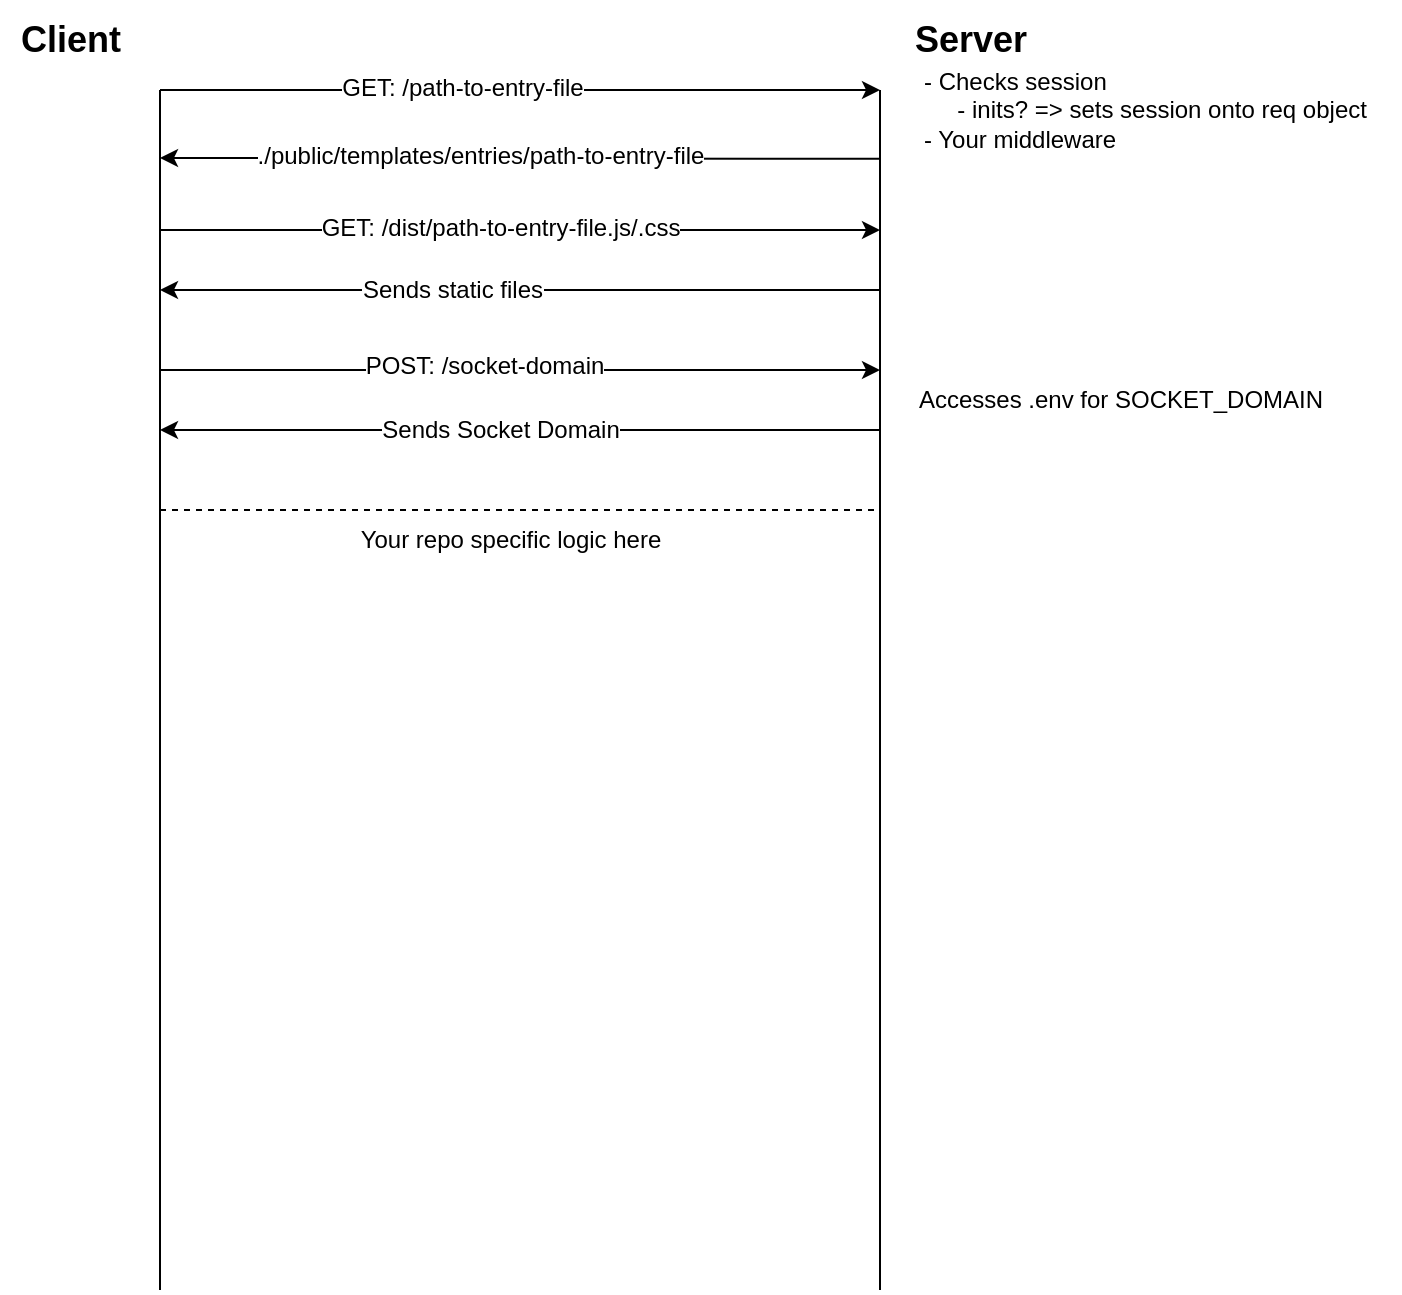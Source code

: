 <mxfile>
    <diagram id="_2Vxoq8mDtRqU5QeDOfq" name="Page-1">
        <mxGraphModel dx="2243" dy="1306" grid="1" gridSize="10" guides="1" tooltips="1" connect="1" arrows="1" fold="1" page="1" pageScale="1" pageWidth="850" pageHeight="1100" math="0" shadow="0">
            <root>
                <mxCell id="0"/>
                <mxCell id="1" parent="0"/>
                <mxCell id="2" value="" style="endArrow=none;html=1;" edge="1" parent="1">
                    <mxGeometry width="50" height="50" relative="1" as="geometry">
                        <mxPoint x="155" y="815" as="sourcePoint"/>
                        <mxPoint x="155" y="215" as="targetPoint"/>
                    </mxGeometry>
                </mxCell>
                <mxCell id="3" value="&lt;font style=&quot;font-size: 18px;&quot;&gt;Client&lt;/font&gt;" style="text;html=1;align=center;verticalAlign=middle;resizable=0;points=[];autosize=1;strokeColor=none;fillColor=none;fontStyle=1" vertex="1" parent="1">
                    <mxGeometry x="75" y="170" width="70" height="40" as="geometry"/>
                </mxCell>
                <mxCell id="4" value="" style="endArrow=none;html=1;" edge="1" parent="1">
                    <mxGeometry width="50" height="50" relative="1" as="geometry">
                        <mxPoint x="515" y="815" as="sourcePoint"/>
                        <mxPoint x="515" y="215" as="targetPoint"/>
                    </mxGeometry>
                </mxCell>
                <mxCell id="5" value="&lt;font style=&quot;font-size: 18px;&quot;&gt;Server&lt;/font&gt;" style="text;html=1;align=center;verticalAlign=middle;resizable=0;points=[];autosize=1;strokeColor=none;fillColor=none;fontStyle=1" vertex="1" parent="1">
                    <mxGeometry x="520" y="170" width="80" height="40" as="geometry"/>
                </mxCell>
                <mxCell id="7" value="" style="endArrow=classic;html=1;fontSize=18;" edge="1" parent="1">
                    <mxGeometry width="50" height="50" relative="1" as="geometry">
                        <mxPoint x="155" y="215" as="sourcePoint"/>
                        <mxPoint x="515" y="215" as="targetPoint"/>
                    </mxGeometry>
                </mxCell>
                <mxCell id="8" value="&lt;span style=&quot;font-size: 12px;&quot;&gt;GET: /path-to-entry-file&lt;/span&gt;" style="edgeLabel;html=1;align=center;verticalAlign=middle;resizable=0;points=[];fontSize=18;" vertex="1" connectable="0" parent="7">
                    <mxGeometry x="-0.163" y="3" relative="1" as="geometry">
                        <mxPoint as="offset"/>
                    </mxGeometry>
                </mxCell>
                <mxCell id="9" value="" style="endArrow=classic;html=1;fontSize=12;" edge="1" parent="1">
                    <mxGeometry width="50" height="50" relative="1" as="geometry">
                        <mxPoint x="515" y="249.43" as="sourcePoint"/>
                        <mxPoint x="155" y="249" as="targetPoint"/>
                    </mxGeometry>
                </mxCell>
                <mxCell id="10" value="./public/templates/entries/path-to-entry-file" style="edgeLabel;html=1;align=center;verticalAlign=middle;resizable=0;points=[];fontSize=12;" vertex="1" connectable="0" parent="9">
                    <mxGeometry x="0.274" y="-1" relative="1" as="geometry">
                        <mxPoint x="29" as="offset"/>
                    </mxGeometry>
                </mxCell>
                <mxCell id="12" value="- Checks session&lt;br&gt;&amp;nbsp; &amp;nbsp; &amp;nbsp;- inits? =&amp;gt; sets session onto req object&lt;br&gt;- Your middleware" style="text;html=1;align=left;verticalAlign=middle;resizable=0;points=[];autosize=1;strokeColor=none;fillColor=none;fontSize=12;" vertex="1" parent="1">
                    <mxGeometry x="535" y="195" width="240" height="60" as="geometry"/>
                </mxCell>
                <mxCell id="14" value="" style="endArrow=classic;html=1;fontSize=12;" edge="1" parent="1">
                    <mxGeometry width="50" height="50" relative="1" as="geometry">
                        <mxPoint x="155" y="285" as="sourcePoint"/>
                        <mxPoint x="515" y="285" as="targetPoint"/>
                    </mxGeometry>
                </mxCell>
                <mxCell id="16" value="GET: /dist/path-to-entry-file.js/.css" style="edgeLabel;html=1;align=center;verticalAlign=middle;resizable=0;points=[];fontSize=12;" vertex="1" connectable="0" parent="14">
                    <mxGeometry x="-0.329" y="1" relative="1" as="geometry">
                        <mxPoint x="49" as="offset"/>
                    </mxGeometry>
                </mxCell>
                <mxCell id="17" value="" style="endArrow=classic;html=1;fontSize=12;" edge="1" parent="1">
                    <mxGeometry width="50" height="50" relative="1" as="geometry">
                        <mxPoint x="515" y="315" as="sourcePoint"/>
                        <mxPoint x="155" y="315" as="targetPoint"/>
                    </mxGeometry>
                </mxCell>
                <mxCell id="19" value="Sends static files" style="edgeLabel;html=1;align=center;verticalAlign=middle;resizable=0;points=[];fontSize=12;" vertex="1" connectable="0" parent="17">
                    <mxGeometry x="0.188" relative="1" as="geometry">
                        <mxPoint as="offset"/>
                    </mxGeometry>
                </mxCell>
                <mxCell id="20" value="" style="endArrow=classic;html=1;fontSize=12;" edge="1" parent="1">
                    <mxGeometry width="50" height="50" relative="1" as="geometry">
                        <mxPoint x="155" y="355" as="sourcePoint"/>
                        <mxPoint x="515" y="355" as="targetPoint"/>
                    </mxGeometry>
                </mxCell>
                <mxCell id="21" value="POST: /socket-domain" style="edgeLabel;html=1;align=center;verticalAlign=middle;resizable=0;points=[];fontSize=12;" vertex="1" connectable="0" parent="20">
                    <mxGeometry x="-0.1" y="2" relative="1" as="geometry">
                        <mxPoint as="offset"/>
                    </mxGeometry>
                </mxCell>
                <mxCell id="22" value="" style="endArrow=classic;html=1;fontSize=12;" edge="1" parent="1">
                    <mxGeometry width="50" height="50" relative="1" as="geometry">
                        <mxPoint x="515" y="385" as="sourcePoint"/>
                        <mxPoint x="155" y="385" as="targetPoint"/>
                    </mxGeometry>
                </mxCell>
                <mxCell id="24" value="Sends Socket Domain" style="edgeLabel;html=1;align=center;verticalAlign=middle;resizable=0;points=[];fontSize=12;" vertex="1" connectable="0" parent="22">
                    <mxGeometry x="0.185" y="-1" relative="1" as="geometry">
                        <mxPoint x="23" y="1" as="offset"/>
                    </mxGeometry>
                </mxCell>
                <mxCell id="23" value="Accesses .env for SOCKET_DOMAIN" style="text;html=1;align=center;verticalAlign=middle;resizable=0;points=[];autosize=1;strokeColor=none;fillColor=none;fontSize=12;" vertex="1" parent="1">
                    <mxGeometry x="520" y="355" width="230" height="30" as="geometry"/>
                </mxCell>
                <mxCell id="25" value="" style="endArrow=none;dashed=1;html=1;fontSize=12;" edge="1" parent="1">
                    <mxGeometry width="50" height="50" relative="1" as="geometry">
                        <mxPoint x="155" y="425" as="sourcePoint"/>
                        <mxPoint x="515" y="425" as="targetPoint"/>
                    </mxGeometry>
                </mxCell>
                <mxCell id="26" value="Your repo specific logic here" style="text;html=1;align=center;verticalAlign=middle;resizable=0;points=[];autosize=1;strokeColor=none;fillColor=none;fontSize=12;" vertex="1" parent="1">
                    <mxGeometry x="245" y="425" width="170" height="30" as="geometry"/>
                </mxCell>
            </root>
        </mxGraphModel>
    </diagram>
</mxfile>